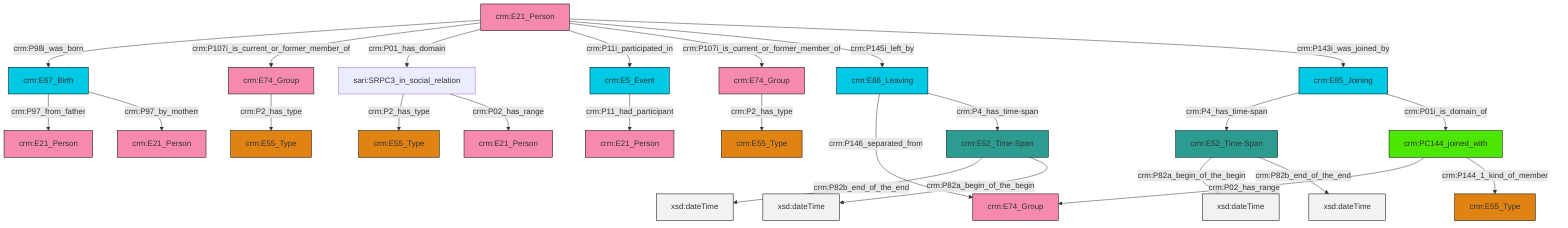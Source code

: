 graph TD
classDef Literal fill:#f2f2f2,stroke:#000000;
classDef CRM_Entity fill:#FFFFFF,stroke:#000000;
classDef Temporal_Entity fill:#00C9E6, stroke:#000000;
classDef Type fill:#E18312, stroke:#000000;
classDef Time-Span fill:#2C9C91, stroke:#000000;
classDef Appellation fill:#FFEB7F, stroke:#000000;
classDef Place fill:#008836, stroke:#000000;
classDef Persistent_Item fill:#B266B2, stroke:#000000;
classDef Conceptual_Object fill:#FFD700, stroke:#000000;
classDef Physical_Thing fill:#D2B48C, stroke:#000000;
classDef Actor fill:#f58aad, stroke:#000000;
classDef PC_Classes fill:#4ce600, stroke:#000000;
classDef Multi fill:#cccccc,stroke:#000000;

4["crm:E52_Time-Span"]:::Time-Span -->|crm:P82b_end_of_the_end| 5[xsd:dateTime]:::Literal
6["crm:E67_Birth"]:::Temporal_Entity -->|crm:P97_from_father| 7["crm:E21_Person"]:::Actor
8["crm:E52_Time-Span"]:::Time-Span -->|crm:P82a_begin_of_the_begin| 9[xsd:dateTime]:::Literal
13["crm:E74_Group"]:::Actor -->|crm:P2_has_type| 15["crm:E55_Type"]:::Type
19["crm:E86_Leaving"]:::Temporal_Entity -->|crm:P146_separated_from| 20["crm:E74_Group"]:::Actor
26["crm:E21_Person"]:::Actor -->|crm:P98i_was_born| 6["crm:E67_Birth"]:::Temporal_Entity
0["crm:PC144_joined_with"]:::PC_Classes -->|crm:P02_has_range| 20["crm:E74_Group"]:::Actor
17["crm:E85_Joining"]:::Temporal_Entity -->|crm:P4_has_time-span| 8["crm:E52_Time-Span"]:::Time-Span
29["crm:E5_Event"]:::Temporal_Entity -->|crm:P11_had_participant| 21["crm:E21_Person"]:::Actor
26["crm:E21_Person"]:::Actor -->|crm:P107i_is_current_or_former_member_of| 30["crm:E74_Group"]:::Actor
26["crm:E21_Person"]:::Actor -->|crm:P01_has_domain| 2["sari:SRPC3_in_social_relation"]:::Default
4["crm:E52_Time-Span"]:::Time-Span -->|crm:P82a_begin_of_the_begin| 31[xsd:dateTime]:::Literal
17["crm:E85_Joining"]:::Temporal_Entity -->|crm:P01i_is_domain_of| 0["crm:PC144_joined_with"]:::PC_Classes
26["crm:E21_Person"]:::Actor -->|crm:P11i_participated_in| 29["crm:E5_Event"]:::Temporal_Entity
26["crm:E21_Person"]:::Actor -->|crm:P107i_is_current_or_former_member_of| 13["crm:E74_Group"]:::Actor
6["crm:E67_Birth"]:::Temporal_Entity -->|crm:P97_by_motherr| 33["crm:E21_Person"]:::Actor
30["crm:E74_Group"]:::Actor -->|crm:P2_has_type| 38["crm:E55_Type"]:::Type
19["crm:E86_Leaving"]:::Temporal_Entity -->|crm:P4_has_time-span| 4["crm:E52_Time-Span"]:::Time-Span
8["crm:E52_Time-Span"]:::Time-Span -->|crm:P82b_end_of_the_end| 40[xsd:dateTime]:::Literal
26["crm:E21_Person"]:::Actor -->|crm:P145i_left_by| 19["crm:E86_Leaving"]:::Temporal_Entity
0["crm:PC144_joined_with"]:::PC_Classes -->|crm:P144_1_kind_of_member| 10["crm:E55_Type"]:::Type
2["sari:SRPC3_in_social_relation"]:::Default -->|crm:P2_has_type| 27["crm:E55_Type"]:::Type
26["crm:E21_Person"]:::Actor -->|crm:P143i_was_joined_by| 17["crm:E85_Joining"]:::Temporal_Entity
2["sari:SRPC3_in_social_relation"]:::Default -->|crm:P02_has_range| 23["crm:E21_Person"]:::Actor